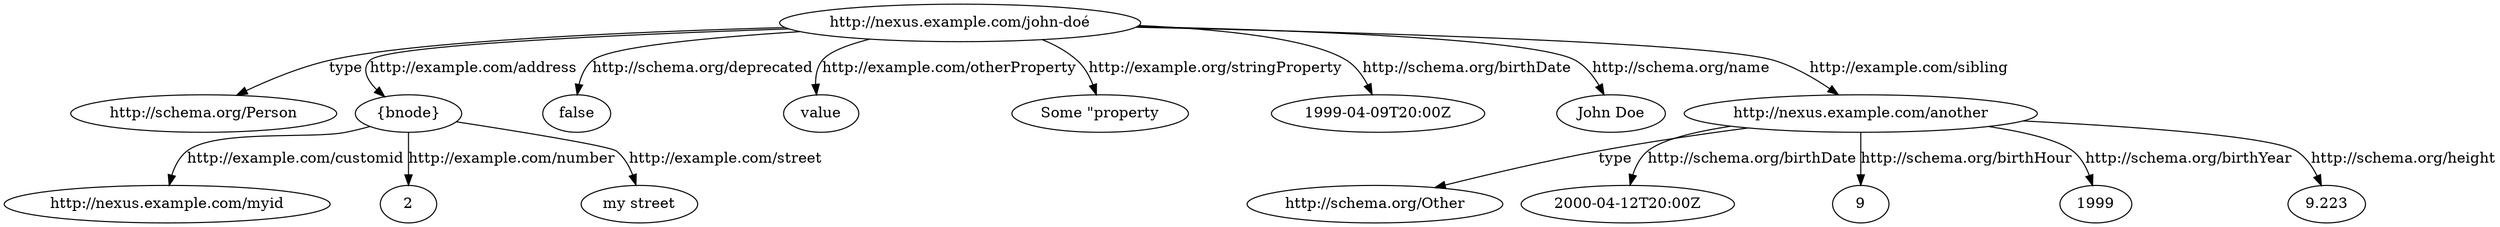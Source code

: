 digraph "http://nexus.example.com/john-doé" {
  "http://nexus.example.com/john-doé" -> "http://schema.org/Person" [label = "type"]
  "http://nexus.example.com/john-doé" -> "{bnode}" [label = "http://example.com/address"]
  "{bnode}" -> "http://nexus.example.com/myid" [label = "http://example.com/customid"]
  "{bnode}" -> 2 [label = "http://example.com/number"]
  "{bnode}" -> "my street" [label = "http://example.com/street"]
  "http://nexus.example.com/john-doé" -> false [label = "http://schema.org/deprecated"]
  "http://nexus.example.com/john-doé" -> "value" [label = "http://example.com/otherProperty"]
  "http://nexus.example.com/john-doé" -> "Some \"property" [label = "http://example.org/stringProperty"]
  "http://nexus.example.com/john-doé" -> "1999-04-09T20:00Z" [label = "http://schema.org/birthDate"]
  "http://nexus.example.com/john-doé" -> "John Doe" [label = "http://schema.org/name"]
  "http://nexus.example.com/john-doé" -> "http://nexus.example.com/another" [label = "http://example.com/sibling"]
  "http://nexus.example.com/another" -> "http://schema.org/Other" [label = "type"]
  "http://nexus.example.com/another" -> "2000-04-12T20:00Z" [label = "http://schema.org/birthDate"]
  "http://nexus.example.com/another" -> 9 [label = "http://schema.org/birthHour"]
  "http://nexus.example.com/another" -> 1999 [label = "http://schema.org/birthYear"]
  "http://nexus.example.com/another" -> 9.223 [label = "http://schema.org/height"]
}